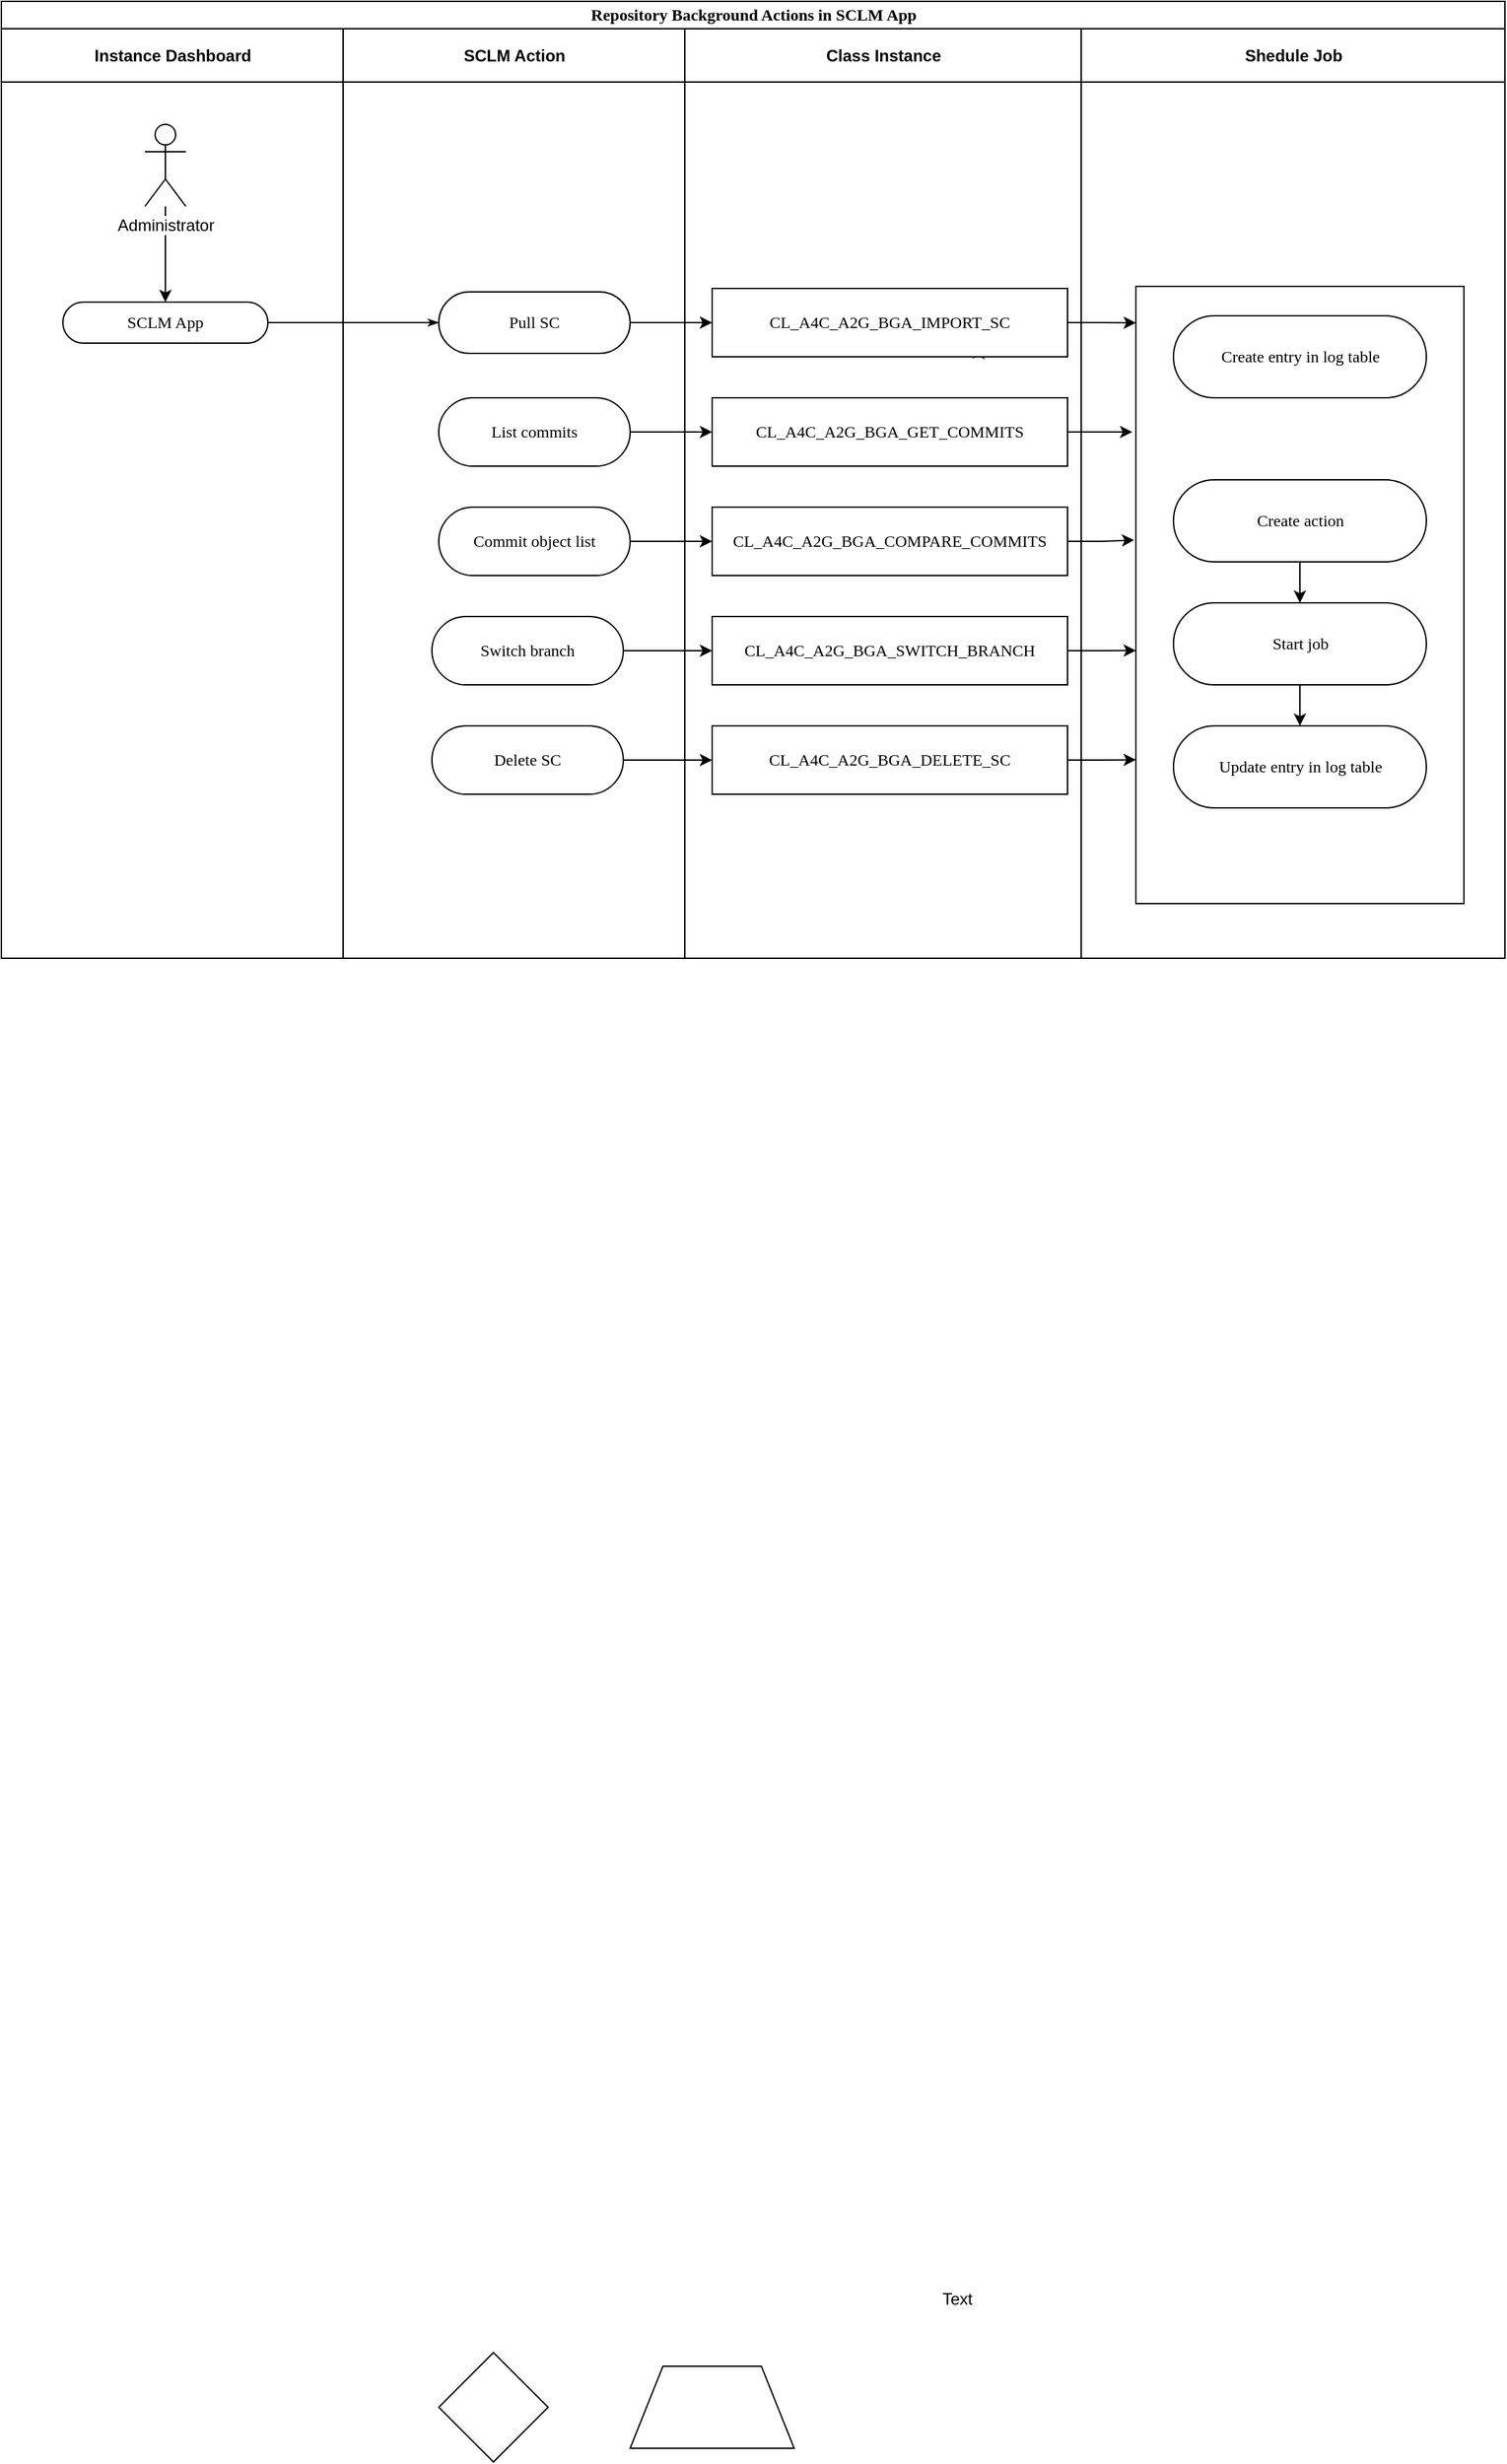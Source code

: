 <mxfile version="14.1.8" type="github">
  <diagram id="4wILREtH9ncnzC2ThN3B" name="Page-1">
    <mxGraphModel dx="1166" dy="721" grid="1" gridSize="10" guides="1" tooltips="1" connect="1" arrows="1" fold="1" page="1" pageScale="1" pageWidth="850" pageHeight="1100" math="0" shadow="0">
      <root>
        <mxCell id="0" />
        <mxCell id="1" parent="0" />
        <mxCell id="I5m97MwC8dZGPgCnjR62-1" value="Text" style="text;html=1;align=center;verticalAlign=middle;resizable=0;points=[];autosize=1;" parent="1" vertex="1">
          <mxGeometry x="719" y="1691" width="40" height="20" as="geometry" />
        </mxCell>
        <mxCell id="I5m97MwC8dZGPgCnjR62-2" value="" style="rhombus;whiteSpace=wrap;html=1;" parent="1" vertex="1">
          <mxGeometry x="360" y="1740" width="80" height="80" as="geometry" />
        </mxCell>
        <mxCell id="I5m97MwC8dZGPgCnjR62-3" value="" style="shape=trapezoid;perimeter=trapezoidPerimeter;whiteSpace=wrap;html=1;" parent="1" vertex="1">
          <mxGeometry x="500" y="1750" width="120" height="60" as="geometry" />
        </mxCell>
        <mxCell id="XASwXC1lrXOaXmksnacw-1" value="Repository Background Actions in SCLM App" style="swimlane;html=1;childLayout=stackLayout;startSize=20;rounded=0;shadow=0;comic=0;labelBackgroundColor=none;strokeWidth=1;fontFamily=Verdana;fontSize=12;align=center;" parent="1" vertex="1">
          <mxGeometry x="40" y="20" width="1100" height="700" as="geometry">
            <mxRectangle x="40" y="20" width="60" height="20" as="alternateBounds" />
          </mxGeometry>
        </mxCell>
        <mxCell id="XASwXC1lrXOaXmksnacw-2" value="Instance Dashboard" style="swimlane;html=1;startSize=39;" parent="XASwXC1lrXOaXmksnacw-1" vertex="1">
          <mxGeometry y="20" width="250" height="680" as="geometry" />
        </mxCell>
        <mxCell id="XASwXC1lrXOaXmksnacw-3" value="" style="edgeStyle=orthogonalEdgeStyle;rounded=0;orthogonalLoop=1;jettySize=auto;html=1;entryX=0.5;entryY=0;entryDx=0;entryDy=0;" parent="XASwXC1lrXOaXmksnacw-2" source="XASwXC1lrXOaXmksnacw-5" target="XASwXC1lrXOaXmksnacw-6" edge="1">
          <mxGeometry relative="1" as="geometry">
            <mxPoint x="120" y="180" as="targetPoint" />
          </mxGeometry>
        </mxCell>
        <mxCell id="XASwXC1lrXOaXmksnacw-5" value="Administrator" style="shape=umlActor;verticalLabelPosition=bottom;labelBackgroundColor=#ffffff;verticalAlign=top;html=1;outlineConnect=0;" parent="XASwXC1lrXOaXmksnacw-2" vertex="1">
          <mxGeometry x="105" y="70" width="30" height="60" as="geometry" />
        </mxCell>
        <mxCell id="XASwXC1lrXOaXmksnacw-6" value="SCLM App" style="rounded=1;whiteSpace=wrap;html=1;shadow=0;comic=0;labelBackgroundColor=none;strokeWidth=1;fontFamily=Verdana;fontSize=12;align=center;arcSize=50;" parent="XASwXC1lrXOaXmksnacw-2" vertex="1">
          <mxGeometry x="45" y="200" width="150" height="30" as="geometry" />
        </mxCell>
        <mxCell id="XASwXC1lrXOaXmksnacw-7" value="SCLM Action" style="swimlane;html=1;startSize=39;" parent="XASwXC1lrXOaXmksnacw-1" vertex="1">
          <mxGeometry x="250" y="20" width="250" height="680" as="geometry" />
        </mxCell>
        <mxCell id="XASwXC1lrXOaXmksnacw-8" value="Commit object list" style="rounded=1;whiteSpace=wrap;html=1;shadow=0;comic=0;labelBackgroundColor=none;strokeWidth=1;fontFamily=Verdana;fontSize=12;align=center;arcSize=50;" parent="XASwXC1lrXOaXmksnacw-7" vertex="1">
          <mxGeometry x="70" y="350" width="140" height="50" as="geometry" />
        </mxCell>
        <mxCell id="XASwXC1lrXOaXmksnacw-9" value="Pull SC" style="rounded=1;whiteSpace=wrap;html=1;shadow=0;comic=0;labelBackgroundColor=none;strokeWidth=1;fontFamily=Verdana;fontSize=12;align=center;arcSize=50;" parent="XASwXC1lrXOaXmksnacw-7" vertex="1">
          <mxGeometry x="70" y="192.5" width="140" height="45" as="geometry" />
        </mxCell>
        <mxCell id="XASwXC1lrXOaXmksnacw-10" value="List commits" style="rounded=1;whiteSpace=wrap;html=1;shadow=0;comic=0;labelBackgroundColor=none;strokeWidth=1;fontFamily=Verdana;fontSize=12;align=center;arcSize=50;" parent="XASwXC1lrXOaXmksnacw-7" vertex="1">
          <mxGeometry x="70" y="270" width="140" height="50" as="geometry" />
        </mxCell>
        <mxCell id="XASwXC1lrXOaXmksnacw-11" value="Switch branch" style="rounded=1;whiteSpace=wrap;html=1;shadow=0;comic=0;labelBackgroundColor=none;strokeWidth=1;fontFamily=Verdana;fontSize=12;align=center;arcSize=50;" parent="XASwXC1lrXOaXmksnacw-7" vertex="1">
          <mxGeometry x="65" y="430" width="140" height="50" as="geometry" />
        </mxCell>
        <mxCell id="XASwXC1lrXOaXmksnacw-12" value="Delete SC" style="rounded=1;whiteSpace=wrap;html=1;shadow=0;comic=0;labelBackgroundColor=none;strokeWidth=1;fontFamily=Verdana;fontSize=12;align=center;arcSize=50;" parent="XASwXC1lrXOaXmksnacw-7" vertex="1">
          <mxGeometry x="65" y="510" width="140" height="50" as="geometry" />
        </mxCell>
        <mxCell id="XASwXC1lrXOaXmksnacw-14" value="Class Instance" style="swimlane;html=1;startSize=39;" parent="XASwXC1lrXOaXmksnacw-1" vertex="1">
          <mxGeometry x="500" y="20" width="290" height="680" as="geometry" />
        </mxCell>
        <mxCell id="XASwXC1lrXOaXmksnacw-15" style="edgeStyle=orthogonalEdgeStyle;rounded=0;orthogonalLoop=1;jettySize=auto;html=1;exitX=0.75;exitY=1;exitDx=0;exitDy=0;entryX=0.752;entryY=0.85;entryDx=0;entryDy=0;entryPerimeter=0;" parent="XASwXC1lrXOaXmksnacw-14" source="XASwXC1lrXOaXmksnacw-19" target="XASwXC1lrXOaXmksnacw-19" edge="1">
          <mxGeometry relative="1" as="geometry" />
        </mxCell>
        <mxCell id="XASwXC1lrXOaXmksnacw-16" value="CL_A4C_A2G_BGA_DELETE_SC" style="rounded=0;whiteSpace=wrap;html=1;shadow=0;comic=0;labelBackgroundColor=none;strokeWidth=1;fontFamily=Verdana;fontSize=12;align=center;arcSize=50;" parent="XASwXC1lrXOaXmksnacw-14" vertex="1">
          <mxGeometry x="20" y="510" width="260" height="50" as="geometry" />
        </mxCell>
        <mxCell id="XASwXC1lrXOaXmksnacw-17" value="CL_A4C_A2G_BGA_GET_COMMITS" style="rounded=0;whiteSpace=wrap;html=1;shadow=0;comic=0;labelBackgroundColor=none;strokeWidth=1;fontFamily=Verdana;fontSize=12;align=center;arcSize=50;" parent="XASwXC1lrXOaXmksnacw-14" vertex="1">
          <mxGeometry x="20" y="270" width="260" height="50" as="geometry" />
        </mxCell>
        <mxCell id="XASwXC1lrXOaXmksnacw-18" value="CL_A4C_A2G_BGA_COMPARE_COMMITS" style="rounded=0;whiteSpace=wrap;html=1;shadow=0;comic=0;labelBackgroundColor=none;strokeWidth=1;fontFamily=Verdana;fontSize=12;align=center;arcSize=50;" parent="XASwXC1lrXOaXmksnacw-14" vertex="1">
          <mxGeometry x="20" y="350" width="260" height="50" as="geometry" />
        </mxCell>
        <mxCell id="XASwXC1lrXOaXmksnacw-19" value="CL_A4C_A2G_BGA_IMPORT_SC" style="rounded=0;whiteSpace=wrap;html=1;shadow=0;comic=0;labelBackgroundColor=none;strokeWidth=1;fontFamily=Verdana;fontSize=12;align=center;arcSize=50;" parent="XASwXC1lrXOaXmksnacw-14" vertex="1">
          <mxGeometry x="20" y="190" width="260" height="50" as="geometry" />
        </mxCell>
        <mxCell id="XASwXC1lrXOaXmksnacw-20" value="CL_A4C_A2G_BGA_SWITCH_BRANCH" style="rounded=0;whiteSpace=wrap;html=1;shadow=0;comic=0;labelBackgroundColor=none;strokeWidth=1;fontFamily=Verdana;fontSize=12;align=center;arcSize=50;" parent="XASwXC1lrXOaXmksnacw-14" vertex="1">
          <mxGeometry x="20" y="430" width="260" height="50" as="geometry" />
        </mxCell>
        <mxCell id="XASwXC1lrXOaXmksnacw-22" style="edgeStyle=none;rounded=0;html=1;labelBackgroundColor=none;startArrow=none;startFill=0;startSize=5;endArrow=classicThin;endFill=1;endSize=5;jettySize=auto;orthogonalLoop=1;strokeWidth=1;fontFamily=Verdana;fontSize=12;entryX=0;entryY=0.5;entryDx=0;entryDy=0;" parent="XASwXC1lrXOaXmksnacw-1" source="XASwXC1lrXOaXmksnacw-6" target="XASwXC1lrXOaXmksnacw-9" edge="1">
          <mxGeometry relative="1" as="geometry">
            <mxPoint x="300" y="220" as="targetPoint" />
            <Array as="points" />
          </mxGeometry>
        </mxCell>
        <mxCell id="XASwXC1lrXOaXmksnacw-39" style="edgeStyle=orthogonalEdgeStyle;rounded=0;orthogonalLoop=1;jettySize=auto;html=1;exitX=1;exitY=0.5;exitDx=0;exitDy=0;entryX=0;entryY=0.5;entryDx=0;entryDy=0;" parent="XASwXC1lrXOaXmksnacw-1" source="XASwXC1lrXOaXmksnacw-9" target="XASwXC1lrXOaXmksnacw-19" edge="1">
          <mxGeometry relative="1" as="geometry" />
        </mxCell>
        <mxCell id="XASwXC1lrXOaXmksnacw-40" style="edgeStyle=orthogonalEdgeStyle;rounded=0;orthogonalLoop=1;jettySize=auto;html=1;exitX=1;exitY=0.5;exitDx=0;exitDy=0;entryX=0;entryY=0.5;entryDx=0;entryDy=0;" parent="XASwXC1lrXOaXmksnacw-1" source="XASwXC1lrXOaXmksnacw-10" target="XASwXC1lrXOaXmksnacw-17" edge="1">
          <mxGeometry relative="1" as="geometry" />
        </mxCell>
        <mxCell id="XASwXC1lrXOaXmksnacw-41" style="edgeStyle=orthogonalEdgeStyle;rounded=0;orthogonalLoop=1;jettySize=auto;html=1;exitX=1;exitY=0.5;exitDx=0;exitDy=0;entryX=0;entryY=0.5;entryDx=0;entryDy=0;" parent="XASwXC1lrXOaXmksnacw-1" source="XASwXC1lrXOaXmksnacw-8" target="XASwXC1lrXOaXmksnacw-18" edge="1">
          <mxGeometry relative="1" as="geometry" />
        </mxCell>
        <mxCell id="XASwXC1lrXOaXmksnacw-42" style="edgeStyle=orthogonalEdgeStyle;rounded=0;orthogonalLoop=1;jettySize=auto;html=1;exitX=1;exitY=0.5;exitDx=0;exitDy=0;entryX=0;entryY=0.5;entryDx=0;entryDy=0;" parent="XASwXC1lrXOaXmksnacw-1" source="XASwXC1lrXOaXmksnacw-11" target="XASwXC1lrXOaXmksnacw-20" edge="1">
          <mxGeometry relative="1" as="geometry" />
        </mxCell>
        <mxCell id="XASwXC1lrXOaXmksnacw-43" style="edgeStyle=orthogonalEdgeStyle;rounded=0;orthogonalLoop=1;jettySize=auto;html=1;exitX=1;exitY=0.5;exitDx=0;exitDy=0;" parent="XASwXC1lrXOaXmksnacw-1" source="XASwXC1lrXOaXmksnacw-12" target="XASwXC1lrXOaXmksnacw-16" edge="1">
          <mxGeometry relative="1" as="geometry" />
        </mxCell>
        <mxCell id="XASwXC1lrXOaXmksnacw-23" value="Shedule Job" style="swimlane;html=1;startSize=39;" parent="XASwXC1lrXOaXmksnacw-1" vertex="1">
          <mxGeometry x="790" y="20" width="310" height="680" as="geometry" />
        </mxCell>
        <mxCell id="XASwXC1lrXOaXmksnacw-68" value="" style="rounded=0;whiteSpace=wrap;html=1;" parent="XASwXC1lrXOaXmksnacw-23" vertex="1">
          <mxGeometry x="40" y="188.5" width="240" height="451.5" as="geometry" />
        </mxCell>
        <mxCell id="XASwXC1lrXOaXmksnacw-48" value="Create entry in log table" style="rounded=1;whiteSpace=wrap;html=1;shadow=0;comic=0;labelBackgroundColor=none;strokeWidth=1;fontFamily=Verdana;fontSize=12;align=center;arcSize=50;" parent="XASwXC1lrXOaXmksnacw-23" vertex="1">
          <mxGeometry x="67.5" y="210" width="185" height="60" as="geometry" />
        </mxCell>
        <mxCell id="UkTTOMlx8ckA-x1YVDBG-16" style="edgeStyle=orthogonalEdgeStyle;rounded=0;orthogonalLoop=1;jettySize=auto;html=1;exitX=0.5;exitY=1;exitDx=0;exitDy=0;entryX=0.5;entryY=0;entryDx=0;entryDy=0;" parent="XASwXC1lrXOaXmksnacw-23" source="UkTTOMlx8ckA-x1YVDBG-11" target="UkTTOMlx8ckA-x1YVDBG-12" edge="1">
          <mxGeometry relative="1" as="geometry" />
        </mxCell>
        <mxCell id="UkTTOMlx8ckA-x1YVDBG-11" value="Create action" style="rounded=1;whiteSpace=wrap;html=1;shadow=0;comic=0;labelBackgroundColor=none;strokeWidth=1;fontFamily=Verdana;fontSize=12;align=center;arcSize=50;" parent="XASwXC1lrXOaXmksnacw-23" vertex="1">
          <mxGeometry x="67.5" y="330" width="185" height="60" as="geometry" />
        </mxCell>
        <mxCell id="UkTTOMlx8ckA-x1YVDBG-17" style="edgeStyle=orthogonalEdgeStyle;rounded=0;orthogonalLoop=1;jettySize=auto;html=1;exitX=0.5;exitY=1;exitDx=0;exitDy=0;entryX=0.5;entryY=0;entryDx=0;entryDy=0;" parent="XASwXC1lrXOaXmksnacw-23" source="UkTTOMlx8ckA-x1YVDBG-12" target="UkTTOMlx8ckA-x1YVDBG-13" edge="1">
          <mxGeometry relative="1" as="geometry" />
        </mxCell>
        <mxCell id="UkTTOMlx8ckA-x1YVDBG-12" value="Start job" style="rounded=1;whiteSpace=wrap;html=1;shadow=0;comic=0;labelBackgroundColor=none;strokeWidth=1;fontFamily=Verdana;fontSize=12;align=center;arcSize=50;" parent="XASwXC1lrXOaXmksnacw-23" vertex="1">
          <mxGeometry x="67.5" y="420" width="185" height="60" as="geometry" />
        </mxCell>
        <mxCell id="UkTTOMlx8ckA-x1YVDBG-13" value="Update entry in log table" style="rounded=1;whiteSpace=wrap;html=1;shadow=0;comic=0;labelBackgroundColor=none;strokeWidth=1;fontFamily=Verdana;fontSize=12;align=center;arcSize=50;" parent="XASwXC1lrXOaXmksnacw-23" vertex="1">
          <mxGeometry x="67.5" y="510" width="185" height="60" as="geometry" />
        </mxCell>
        <mxCell id="UkTTOMlx8ckA-x1YVDBG-2" style="edgeStyle=orthogonalEdgeStyle;rounded=0;orthogonalLoop=1;jettySize=auto;html=1;exitX=1;exitY=0.5;exitDx=0;exitDy=0;entryX=0;entryY=0.059;entryDx=0;entryDy=0;entryPerimeter=0;" parent="XASwXC1lrXOaXmksnacw-1" source="XASwXC1lrXOaXmksnacw-19" target="XASwXC1lrXOaXmksnacw-68" edge="1">
          <mxGeometry relative="1" as="geometry" />
        </mxCell>
        <mxCell id="UkTTOMlx8ckA-x1YVDBG-3" style="edgeStyle=orthogonalEdgeStyle;rounded=0;orthogonalLoop=1;jettySize=auto;html=1;exitX=1;exitY=0.5;exitDx=0;exitDy=0;entryX=-0.011;entryY=0.236;entryDx=0;entryDy=0;entryPerimeter=0;" parent="XASwXC1lrXOaXmksnacw-1" source="XASwXC1lrXOaXmksnacw-17" target="XASwXC1lrXOaXmksnacw-68" edge="1">
          <mxGeometry relative="1" as="geometry">
            <mxPoint x="850" y="315" as="targetPoint" />
          </mxGeometry>
        </mxCell>
        <mxCell id="UkTTOMlx8ckA-x1YVDBG-4" style="edgeStyle=orthogonalEdgeStyle;rounded=0;orthogonalLoop=1;jettySize=auto;html=1;exitX=1;exitY=0.5;exitDx=0;exitDy=0;entryX=-0.005;entryY=0.411;entryDx=0;entryDy=0;entryPerimeter=0;" parent="XASwXC1lrXOaXmksnacw-1" source="XASwXC1lrXOaXmksnacw-18" target="XASwXC1lrXOaXmksnacw-68" edge="1">
          <mxGeometry relative="1" as="geometry" />
        </mxCell>
        <mxCell id="UkTTOMlx8ckA-x1YVDBG-5" style="edgeStyle=orthogonalEdgeStyle;rounded=0;orthogonalLoop=1;jettySize=auto;html=1;exitX=1;exitY=0.5;exitDx=0;exitDy=0;entryX=0;entryY=0.59;entryDx=0;entryDy=0;entryPerimeter=0;" parent="XASwXC1lrXOaXmksnacw-1" source="XASwXC1lrXOaXmksnacw-20" target="XASwXC1lrXOaXmksnacw-68" edge="1">
          <mxGeometry relative="1" as="geometry" />
        </mxCell>
        <mxCell id="UkTTOMlx8ckA-x1YVDBG-6" style="edgeStyle=orthogonalEdgeStyle;rounded=0;orthogonalLoop=1;jettySize=auto;html=1;exitX=1;exitY=0.5;exitDx=0;exitDy=0;entryX=0;entryY=0.767;entryDx=0;entryDy=0;entryPerimeter=0;" parent="XASwXC1lrXOaXmksnacw-1" source="XASwXC1lrXOaXmksnacw-16" target="XASwXC1lrXOaXmksnacw-68" edge="1">
          <mxGeometry relative="1" as="geometry" />
        </mxCell>
      </root>
    </mxGraphModel>
  </diagram>
</mxfile>
